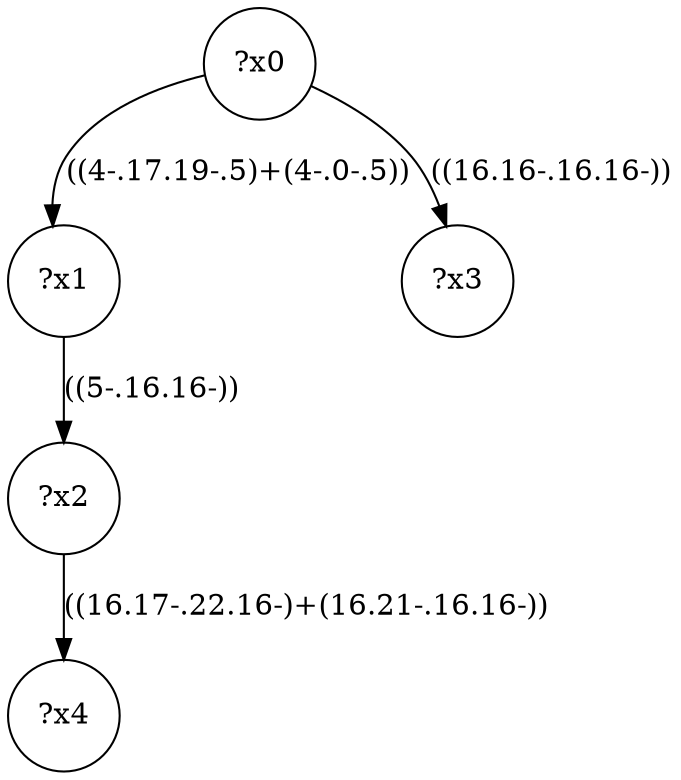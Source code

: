 digraph g {
	x0 [shape=circle, label="?x0"];
	x1 [shape=circle, label="?x1"];
	x0 -> x1 [label="((4-.17.19-.5)+(4-.0-.5))"];
	x2 [shape=circle, label="?x2"];
	x1 -> x2 [label="((5-.16.16-))"];
	x3 [shape=circle, label="?x3"];
	x0 -> x3 [label="((16.16-.16.16-))"];
	x4 [shape=circle, label="?x4"];
	x2 -> x4 [label="((16.17-.22.16-)+(16.21-.16.16-))"];
}
